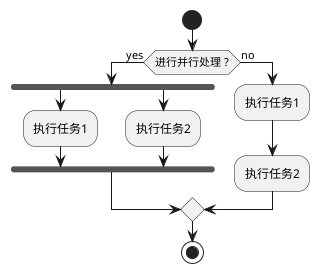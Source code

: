 #并行处理

你可以使用关键字 fork,fork again 和 end fork 表示并行处理。


@startuml
start

if (进行并行处理 ?) then (yes)

fork
:执行任务1;
fork again
:执行任务2;
end fork

else (no)
:执行任务1;
:执行任务2;
endif

stop
@enduml